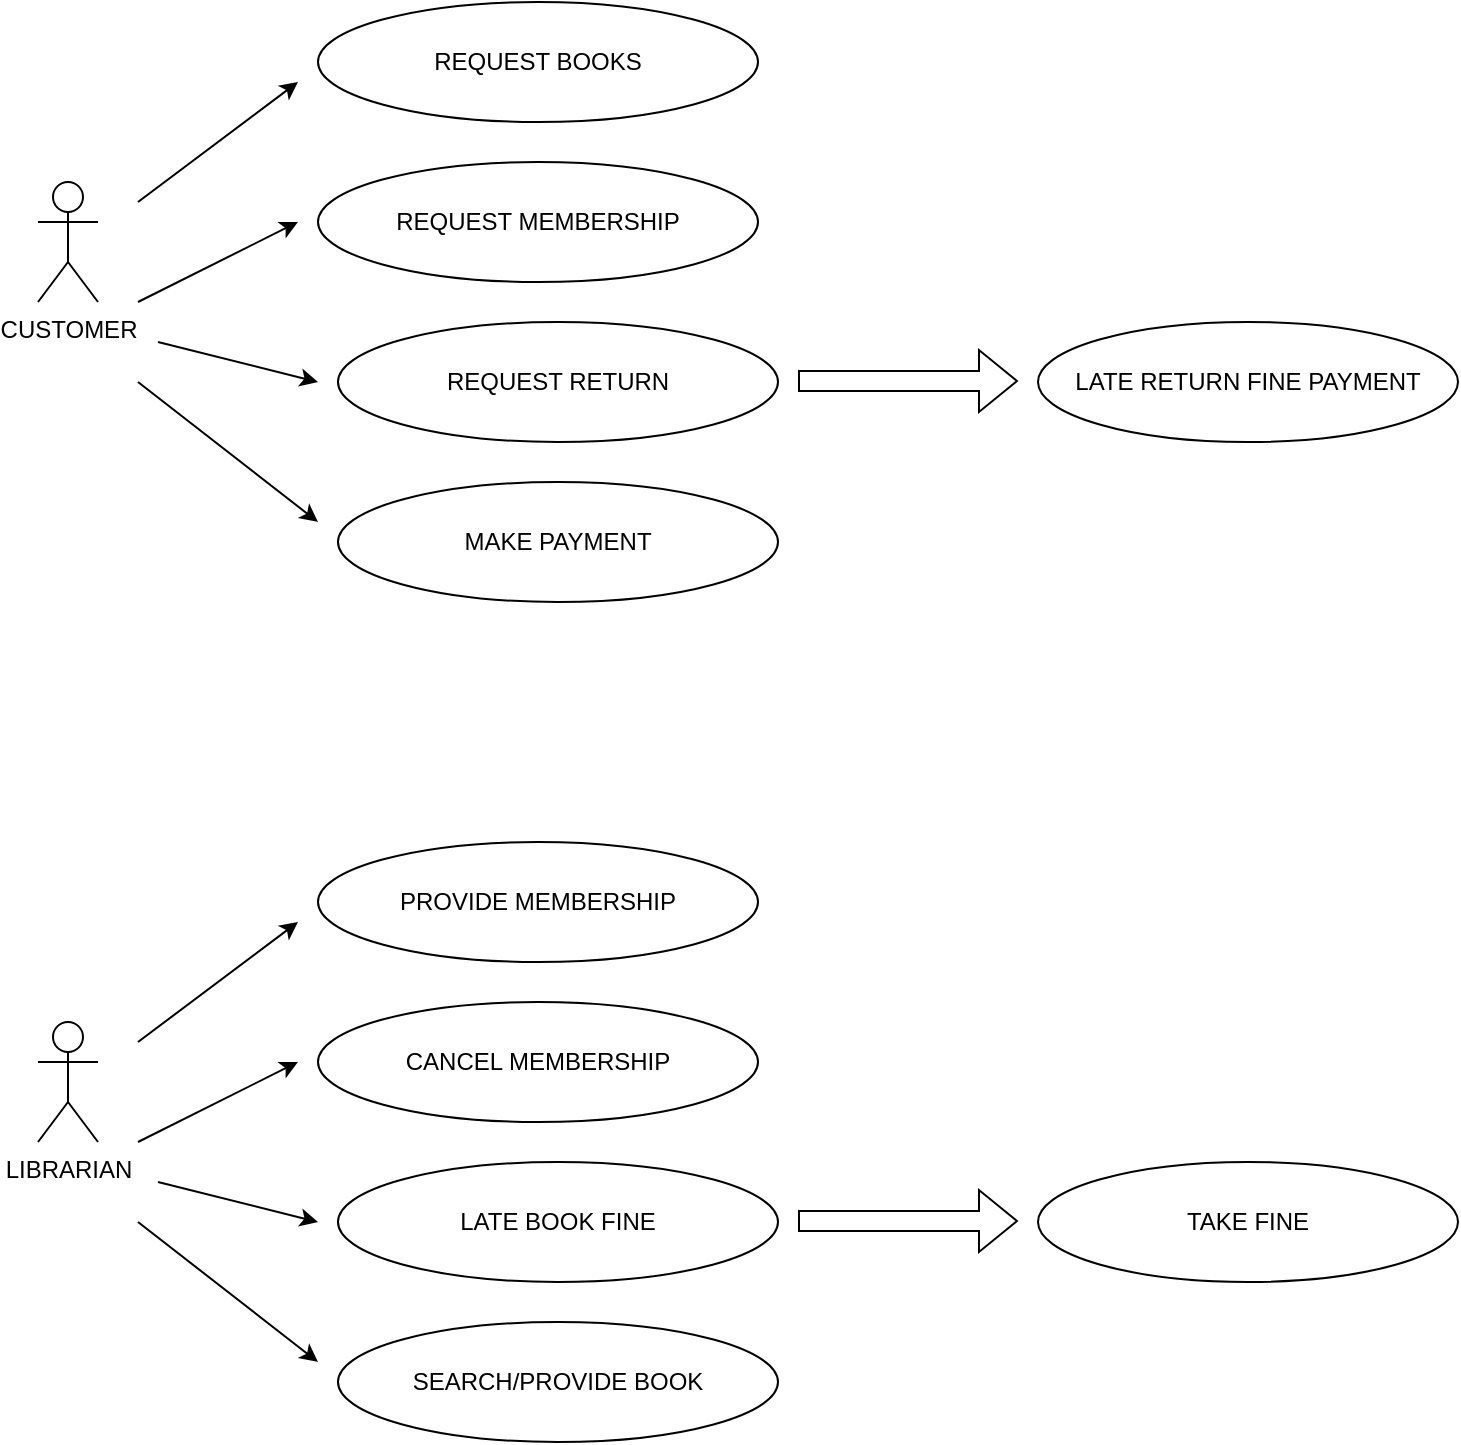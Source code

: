 <mxfile version="21.3.7" type="github">
  <diagram name="Page-1" id="ea4_sC3Q31CY6-S7tAdo">
    <mxGraphModel dx="1434" dy="796" grid="1" gridSize="10" guides="1" tooltips="1" connect="1" arrows="1" fold="1" page="1" pageScale="1" pageWidth="850" pageHeight="1100" math="0" shadow="0">
      <root>
        <mxCell id="0" />
        <mxCell id="1" parent="0" />
        <mxCell id="FOt6os0LbvcfHbyJNySI-43" value="CUSTOMER" style="shape=umlActor;verticalLabelPosition=bottom;verticalAlign=top;html=1;outlineConnect=0;" vertex="1" parent="1">
          <mxGeometry x="30" y="120" width="30" height="60" as="geometry" />
        </mxCell>
        <mxCell id="FOt6os0LbvcfHbyJNySI-45" value="REQUEST BOOKS" style="ellipse;whiteSpace=wrap;html=1;" vertex="1" parent="1">
          <mxGeometry x="170" y="30" width="220" height="60" as="geometry" />
        </mxCell>
        <mxCell id="FOt6os0LbvcfHbyJNySI-46" value="REQUEST MEMBERSHIP" style="ellipse;whiteSpace=wrap;html=1;" vertex="1" parent="1">
          <mxGeometry x="170" y="110" width="220" height="60" as="geometry" />
        </mxCell>
        <mxCell id="FOt6os0LbvcfHbyJNySI-47" value="REQUEST RETURN" style="ellipse;whiteSpace=wrap;html=1;" vertex="1" parent="1">
          <mxGeometry x="180" y="190" width="220" height="60" as="geometry" />
        </mxCell>
        <mxCell id="FOt6os0LbvcfHbyJNySI-48" value="MAKE PAYMENT" style="ellipse;whiteSpace=wrap;html=1;" vertex="1" parent="1">
          <mxGeometry x="180" y="270" width="220" height="60" as="geometry" />
        </mxCell>
        <mxCell id="FOt6os0LbvcfHbyJNySI-49" value="" style="shape=flexArrow;endArrow=classic;html=1;rounded=0;" edge="1" parent="1">
          <mxGeometry width="50" height="50" relative="1" as="geometry">
            <mxPoint x="410" y="219.5" as="sourcePoint" />
            <mxPoint x="520" y="219.5" as="targetPoint" />
          </mxGeometry>
        </mxCell>
        <mxCell id="FOt6os0LbvcfHbyJNySI-50" value="LATE RETURN FINE PAYMENT" style="ellipse;whiteSpace=wrap;html=1;" vertex="1" parent="1">
          <mxGeometry x="530" y="190" width="210" height="60" as="geometry" />
        </mxCell>
        <mxCell id="FOt6os0LbvcfHbyJNySI-51" value="" style="endArrow=classic;html=1;rounded=0;" edge="1" parent="1">
          <mxGeometry width="50" height="50" relative="1" as="geometry">
            <mxPoint x="80" y="130" as="sourcePoint" />
            <mxPoint x="160" y="70" as="targetPoint" />
          </mxGeometry>
        </mxCell>
        <mxCell id="FOt6os0LbvcfHbyJNySI-52" value="" style="endArrow=classic;html=1;rounded=0;" edge="1" parent="1">
          <mxGeometry width="50" height="50" relative="1" as="geometry">
            <mxPoint x="80" y="180" as="sourcePoint" />
            <mxPoint x="160" y="140" as="targetPoint" />
          </mxGeometry>
        </mxCell>
        <mxCell id="FOt6os0LbvcfHbyJNySI-53" value="" style="endArrow=classic;html=1;rounded=0;" edge="1" parent="1">
          <mxGeometry width="50" height="50" relative="1" as="geometry">
            <mxPoint x="90" y="200" as="sourcePoint" />
            <mxPoint x="170" y="220" as="targetPoint" />
          </mxGeometry>
        </mxCell>
        <mxCell id="FOt6os0LbvcfHbyJNySI-54" value="" style="endArrow=classic;html=1;rounded=0;" edge="1" parent="1">
          <mxGeometry width="50" height="50" relative="1" as="geometry">
            <mxPoint x="80" y="220" as="sourcePoint" />
            <mxPoint x="170" y="290" as="targetPoint" />
          </mxGeometry>
        </mxCell>
        <mxCell id="FOt6os0LbvcfHbyJNySI-66" value="LIBRARIAN" style="shape=umlActor;verticalLabelPosition=bottom;verticalAlign=top;html=1;outlineConnect=0;" vertex="1" parent="1">
          <mxGeometry x="30" y="540" width="30" height="60" as="geometry" />
        </mxCell>
        <mxCell id="FOt6os0LbvcfHbyJNySI-67" value="PROVIDE MEMBERSHIP" style="ellipse;whiteSpace=wrap;html=1;" vertex="1" parent="1">
          <mxGeometry x="170" y="450" width="220" height="60" as="geometry" />
        </mxCell>
        <mxCell id="FOt6os0LbvcfHbyJNySI-68" value="CANCEL MEMBERSHIP" style="ellipse;whiteSpace=wrap;html=1;" vertex="1" parent="1">
          <mxGeometry x="170" y="530" width="220" height="60" as="geometry" />
        </mxCell>
        <mxCell id="FOt6os0LbvcfHbyJNySI-69" value="LATE BOOK FINE" style="ellipse;whiteSpace=wrap;html=1;" vertex="1" parent="1">
          <mxGeometry x="180" y="610" width="220" height="60" as="geometry" />
        </mxCell>
        <mxCell id="FOt6os0LbvcfHbyJNySI-70" value="SEARCH/PROVIDE BOOK" style="ellipse;whiteSpace=wrap;html=1;" vertex="1" parent="1">
          <mxGeometry x="180" y="690" width="220" height="60" as="geometry" />
        </mxCell>
        <mxCell id="FOt6os0LbvcfHbyJNySI-71" value="" style="shape=flexArrow;endArrow=classic;html=1;rounded=0;" edge="1" parent="1">
          <mxGeometry width="50" height="50" relative="1" as="geometry">
            <mxPoint x="410" y="639.5" as="sourcePoint" />
            <mxPoint x="520" y="639.5" as="targetPoint" />
          </mxGeometry>
        </mxCell>
        <mxCell id="FOt6os0LbvcfHbyJNySI-72" value="TAKE FINE" style="ellipse;whiteSpace=wrap;html=1;" vertex="1" parent="1">
          <mxGeometry x="530" y="610" width="210" height="60" as="geometry" />
        </mxCell>
        <mxCell id="FOt6os0LbvcfHbyJNySI-73" value="" style="endArrow=classic;html=1;rounded=0;" edge="1" parent="1">
          <mxGeometry width="50" height="50" relative="1" as="geometry">
            <mxPoint x="80" y="550" as="sourcePoint" />
            <mxPoint x="160" y="490" as="targetPoint" />
          </mxGeometry>
        </mxCell>
        <mxCell id="FOt6os0LbvcfHbyJNySI-74" value="" style="endArrow=classic;html=1;rounded=0;" edge="1" parent="1">
          <mxGeometry width="50" height="50" relative="1" as="geometry">
            <mxPoint x="80" y="600" as="sourcePoint" />
            <mxPoint x="160" y="560" as="targetPoint" />
          </mxGeometry>
        </mxCell>
        <mxCell id="FOt6os0LbvcfHbyJNySI-75" value="" style="endArrow=classic;html=1;rounded=0;" edge="1" parent="1">
          <mxGeometry width="50" height="50" relative="1" as="geometry">
            <mxPoint x="90" y="620" as="sourcePoint" />
            <mxPoint x="170" y="640" as="targetPoint" />
          </mxGeometry>
        </mxCell>
        <mxCell id="FOt6os0LbvcfHbyJNySI-76" value="" style="endArrow=classic;html=1;rounded=0;" edge="1" parent="1">
          <mxGeometry width="50" height="50" relative="1" as="geometry">
            <mxPoint x="80" y="640" as="sourcePoint" />
            <mxPoint x="170" y="710" as="targetPoint" />
          </mxGeometry>
        </mxCell>
      </root>
    </mxGraphModel>
  </diagram>
</mxfile>
